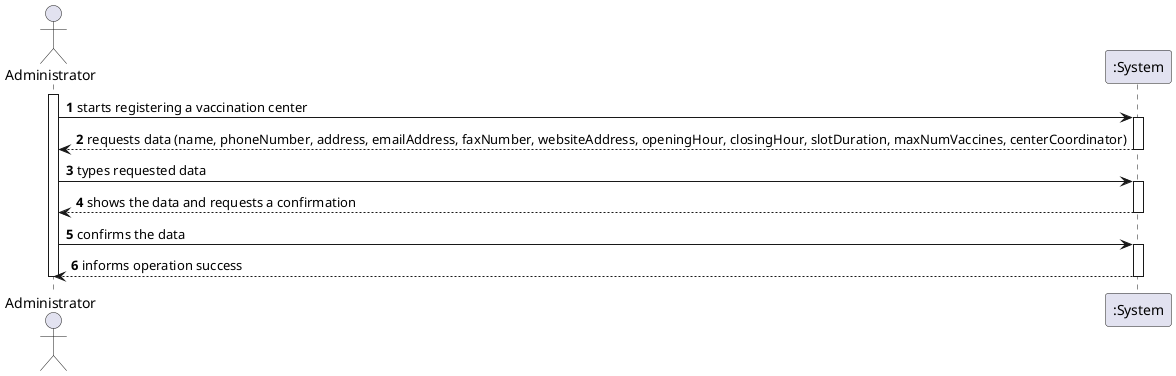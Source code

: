 @startuml US09_SSD
autonumber
actor "Administrator" as Admin

activate Admin
Admin -> ":System" : starts registering a vaccination center
activate ":System"
":System" --> Admin : requests data (name, phoneNumber, address, emailAddress, faxNumber, websiteAddress, openingHour, closingHour, slotDuration, maxNumVaccines, centerCoordinator)
deactivate ":System"

Admin -> ":System" : types requested data
activate ":System"
":System" --> Admin : shows the data and requests a confirmation
deactivate ":System"

Admin -> ":System" : confirms the data
activate ":System"
":System" --> Admin : informs operation success
deactivate ":System"

deactivate Admin

@enduml